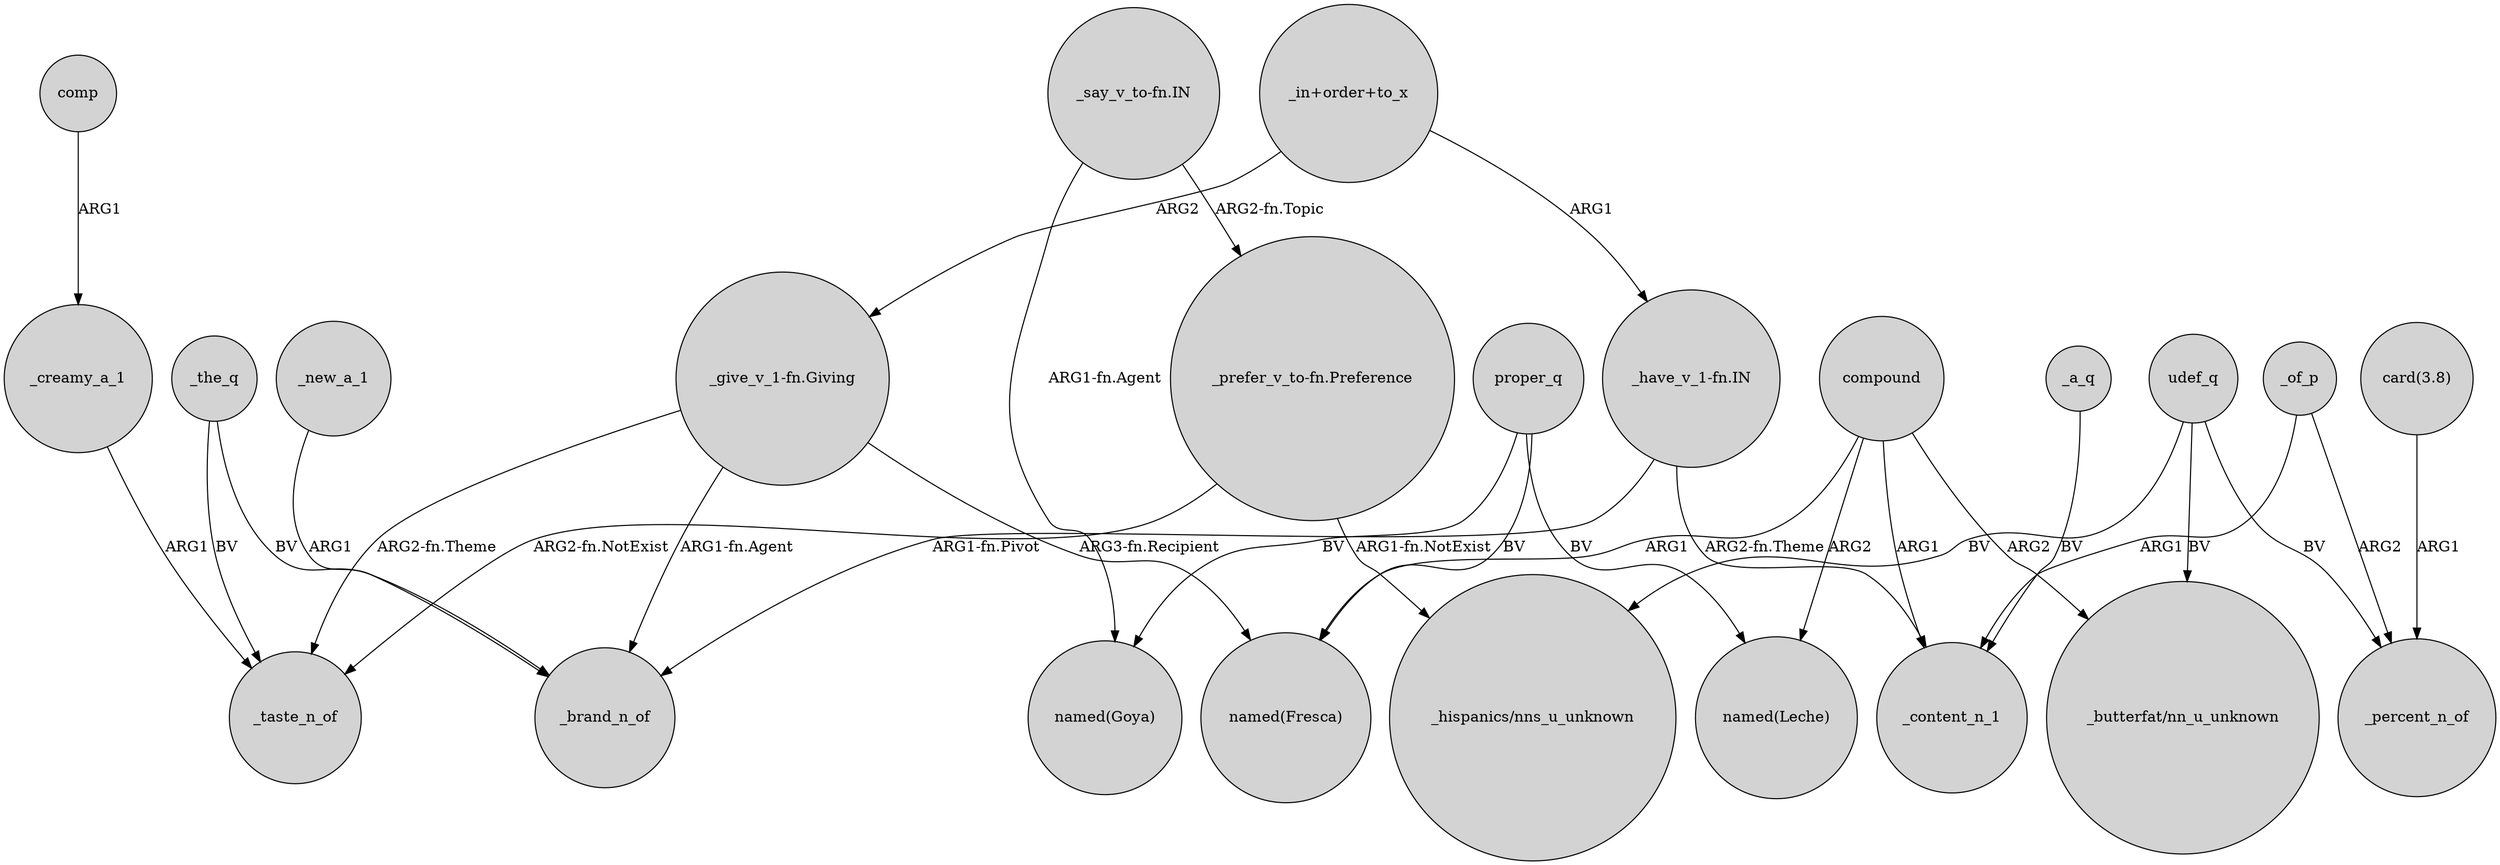digraph {
	node [shape=circle style=filled]
	"_prefer_v_to-fn.Preference" -> _taste_n_of [label="ARG2-fn.NotExist"]
	_creamy_a_1 -> _taste_n_of [label=ARG1]
	udef_q -> "_hispanics/nns_u_unknown" [label=BV]
	_the_q -> _brand_n_of [label=BV]
	"card(3.8)" -> _percent_n_of [label=ARG1]
	"_give_v_1-fn.Giving" -> "named(Fresca)" [label="ARG3-fn.Recipient"]
	comp -> _creamy_a_1 [label=ARG1]
	_of_p -> _content_n_1 [label=ARG1]
	udef_q -> "_butterfat/nn_u_unknown" [label=BV]
	proper_q -> "named(Leche)" [label=BV]
	"_say_v_to-fn.IN" -> "_prefer_v_to-fn.Preference" [label="ARG2-fn.Topic"]
	compound -> "_butterfat/nn_u_unknown" [label=ARG2]
	proper_q -> "named(Goya)" [label=BV]
	_of_p -> _percent_n_of [label=ARG2]
	"_give_v_1-fn.Giving" -> _brand_n_of [label="ARG1-fn.Agent"]
	"_prefer_v_to-fn.Preference" -> "_hispanics/nns_u_unknown" [label="ARG1-fn.NotExist"]
	_a_q -> _content_n_1 [label=BV]
	"_in+order+to_x" -> "_have_v_1-fn.IN" [label=ARG1]
	"_say_v_to-fn.IN" -> "named(Goya)" [label="ARG1-fn.Agent"]
	"_have_v_1-fn.IN" -> _content_n_1 [label="ARG2-fn.Theme"]
	"_give_v_1-fn.Giving" -> _taste_n_of [label="ARG2-fn.Theme"]
	_new_a_1 -> _brand_n_of [label=ARG1]
	"_have_v_1-fn.IN" -> _brand_n_of [label="ARG1-fn.Pivot"]
	"_in+order+to_x" -> "_give_v_1-fn.Giving" [label=ARG2]
	proper_q -> "named(Fresca)" [label=BV]
	compound -> "named(Fresca)" [label=ARG1]
	compound -> _content_n_1 [label=ARG1]
	udef_q -> _percent_n_of [label=BV]
	_the_q -> _taste_n_of [label=BV]
	compound -> "named(Leche)" [label=ARG2]
}
